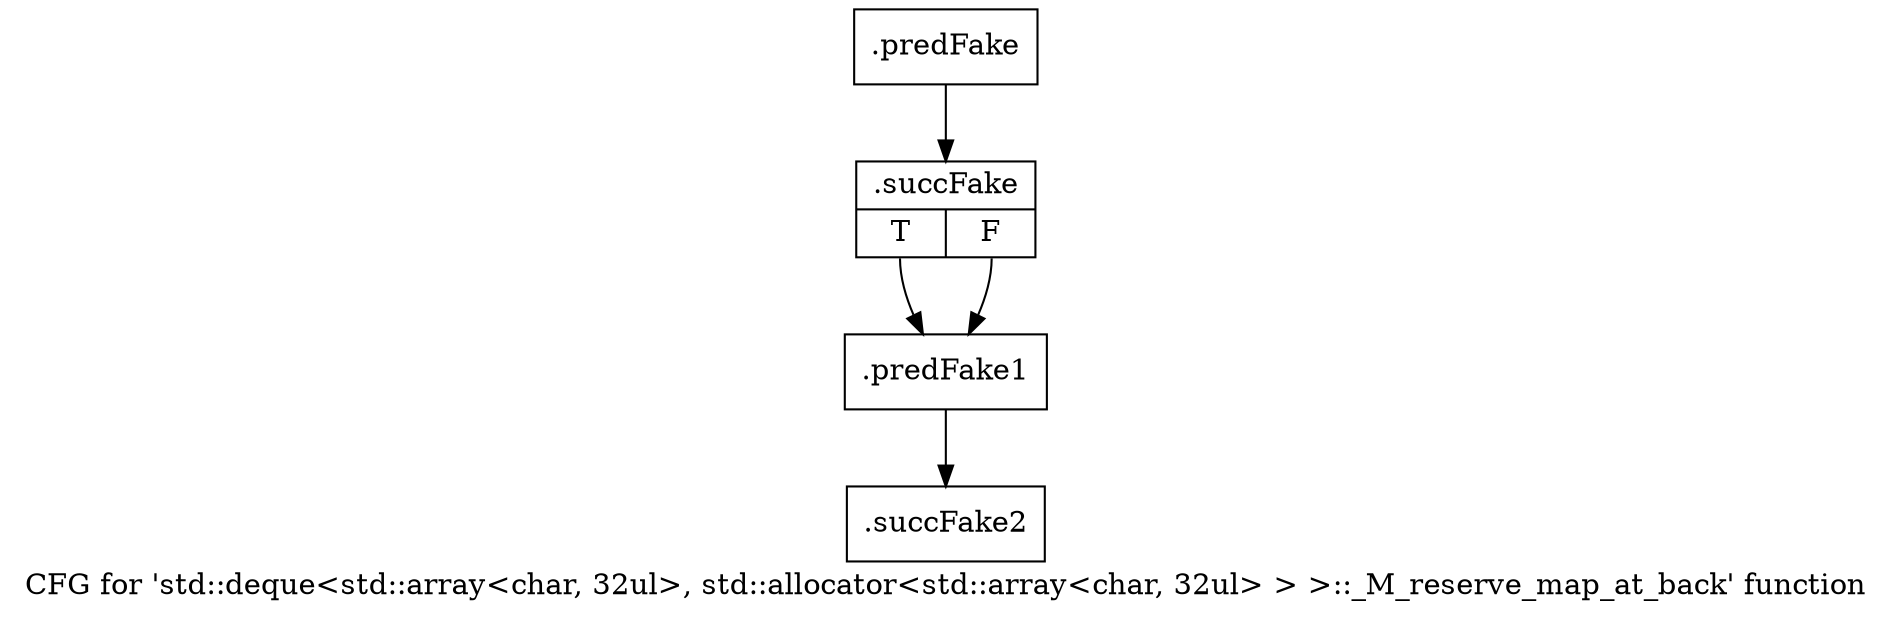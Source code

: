 digraph "CFG for 'std::deque\<std::array\<char, 32ul\>, std::allocator\<std::array\<char, 32ul\> \> \>::_M_reserve_map_at_back' function" {
	label="CFG for 'std::deque\<std::array\<char, 32ul\>, std::allocator\<std::array\<char, 32ul\> \> \>::_M_reserve_map_at_back' function";

	Node0x5ce3910 [shape=record,filename="",linenumber="",label="{.predFake}"];
	Node0x5ce3910 -> Node0x615b7c0[ callList="" memoryops="" filename="/mnt/xilinx/Vitis_HLS/2021.2/tps/lnx64/gcc-6.2.0/lib/gcc/x86_64-pc-linux-gnu/6.2.0/../../../../include/c++/6.2.0/bits/stl_deque.h" execusionnum="0"];
	Node0x615b7c0 [shape=record,filename="/mnt/xilinx/Vitis_HLS/2021.2/tps/lnx64/gcc-6.2.0/lib/gcc/x86_64-pc-linux-gnu/6.2.0/../../../../include/c++/6.2.0/bits/stl_deque.h",linenumber="2114",label="{.succFake|{<s0>T|<s1>F}}"];
	Node0x615b7c0:s0 -> Node0x5ce5e80[ callList="" memoryops="" filename="/mnt/xilinx/Vitis_HLS/2021.2/tps/lnx64/gcc-6.2.0/lib/gcc/x86_64-pc-linux-gnu/6.2.0/../../../../include/c++/6.2.0/bits/stl_deque.h" execusionnum="0"];
	Node0x615b7c0:s1 -> Node0x5ce5e80;
	Node0x5ce5e80 [shape=record,filename="/mnt/xilinx/Vitis_HLS/2021.2/tps/lnx64/gcc-6.2.0/lib/gcc/x86_64-pc-linux-gnu/6.2.0/../../../../include/c++/6.2.0/bits/stl_deque.h",linenumber="2117",label="{.predFake1}"];
	Node0x5ce5e80 -> Node0x6159620[ callList="" memoryops="" filename="/mnt/xilinx/Vitis_HLS/2021.2/tps/lnx64/gcc-6.2.0/lib/gcc/x86_64-pc-linux-gnu/6.2.0/../../../../include/c++/6.2.0/bits/stl_deque.h" execusionnum="0"];
	Node0x6159620 [shape=record,filename="/mnt/xilinx/Vitis_HLS/2021.2/tps/lnx64/gcc-6.2.0/lib/gcc/x86_64-pc-linux-gnu/6.2.0/../../../../include/c++/6.2.0/bits/stl_deque.h",linenumber="2117",label="{.succFake2}"];
}

